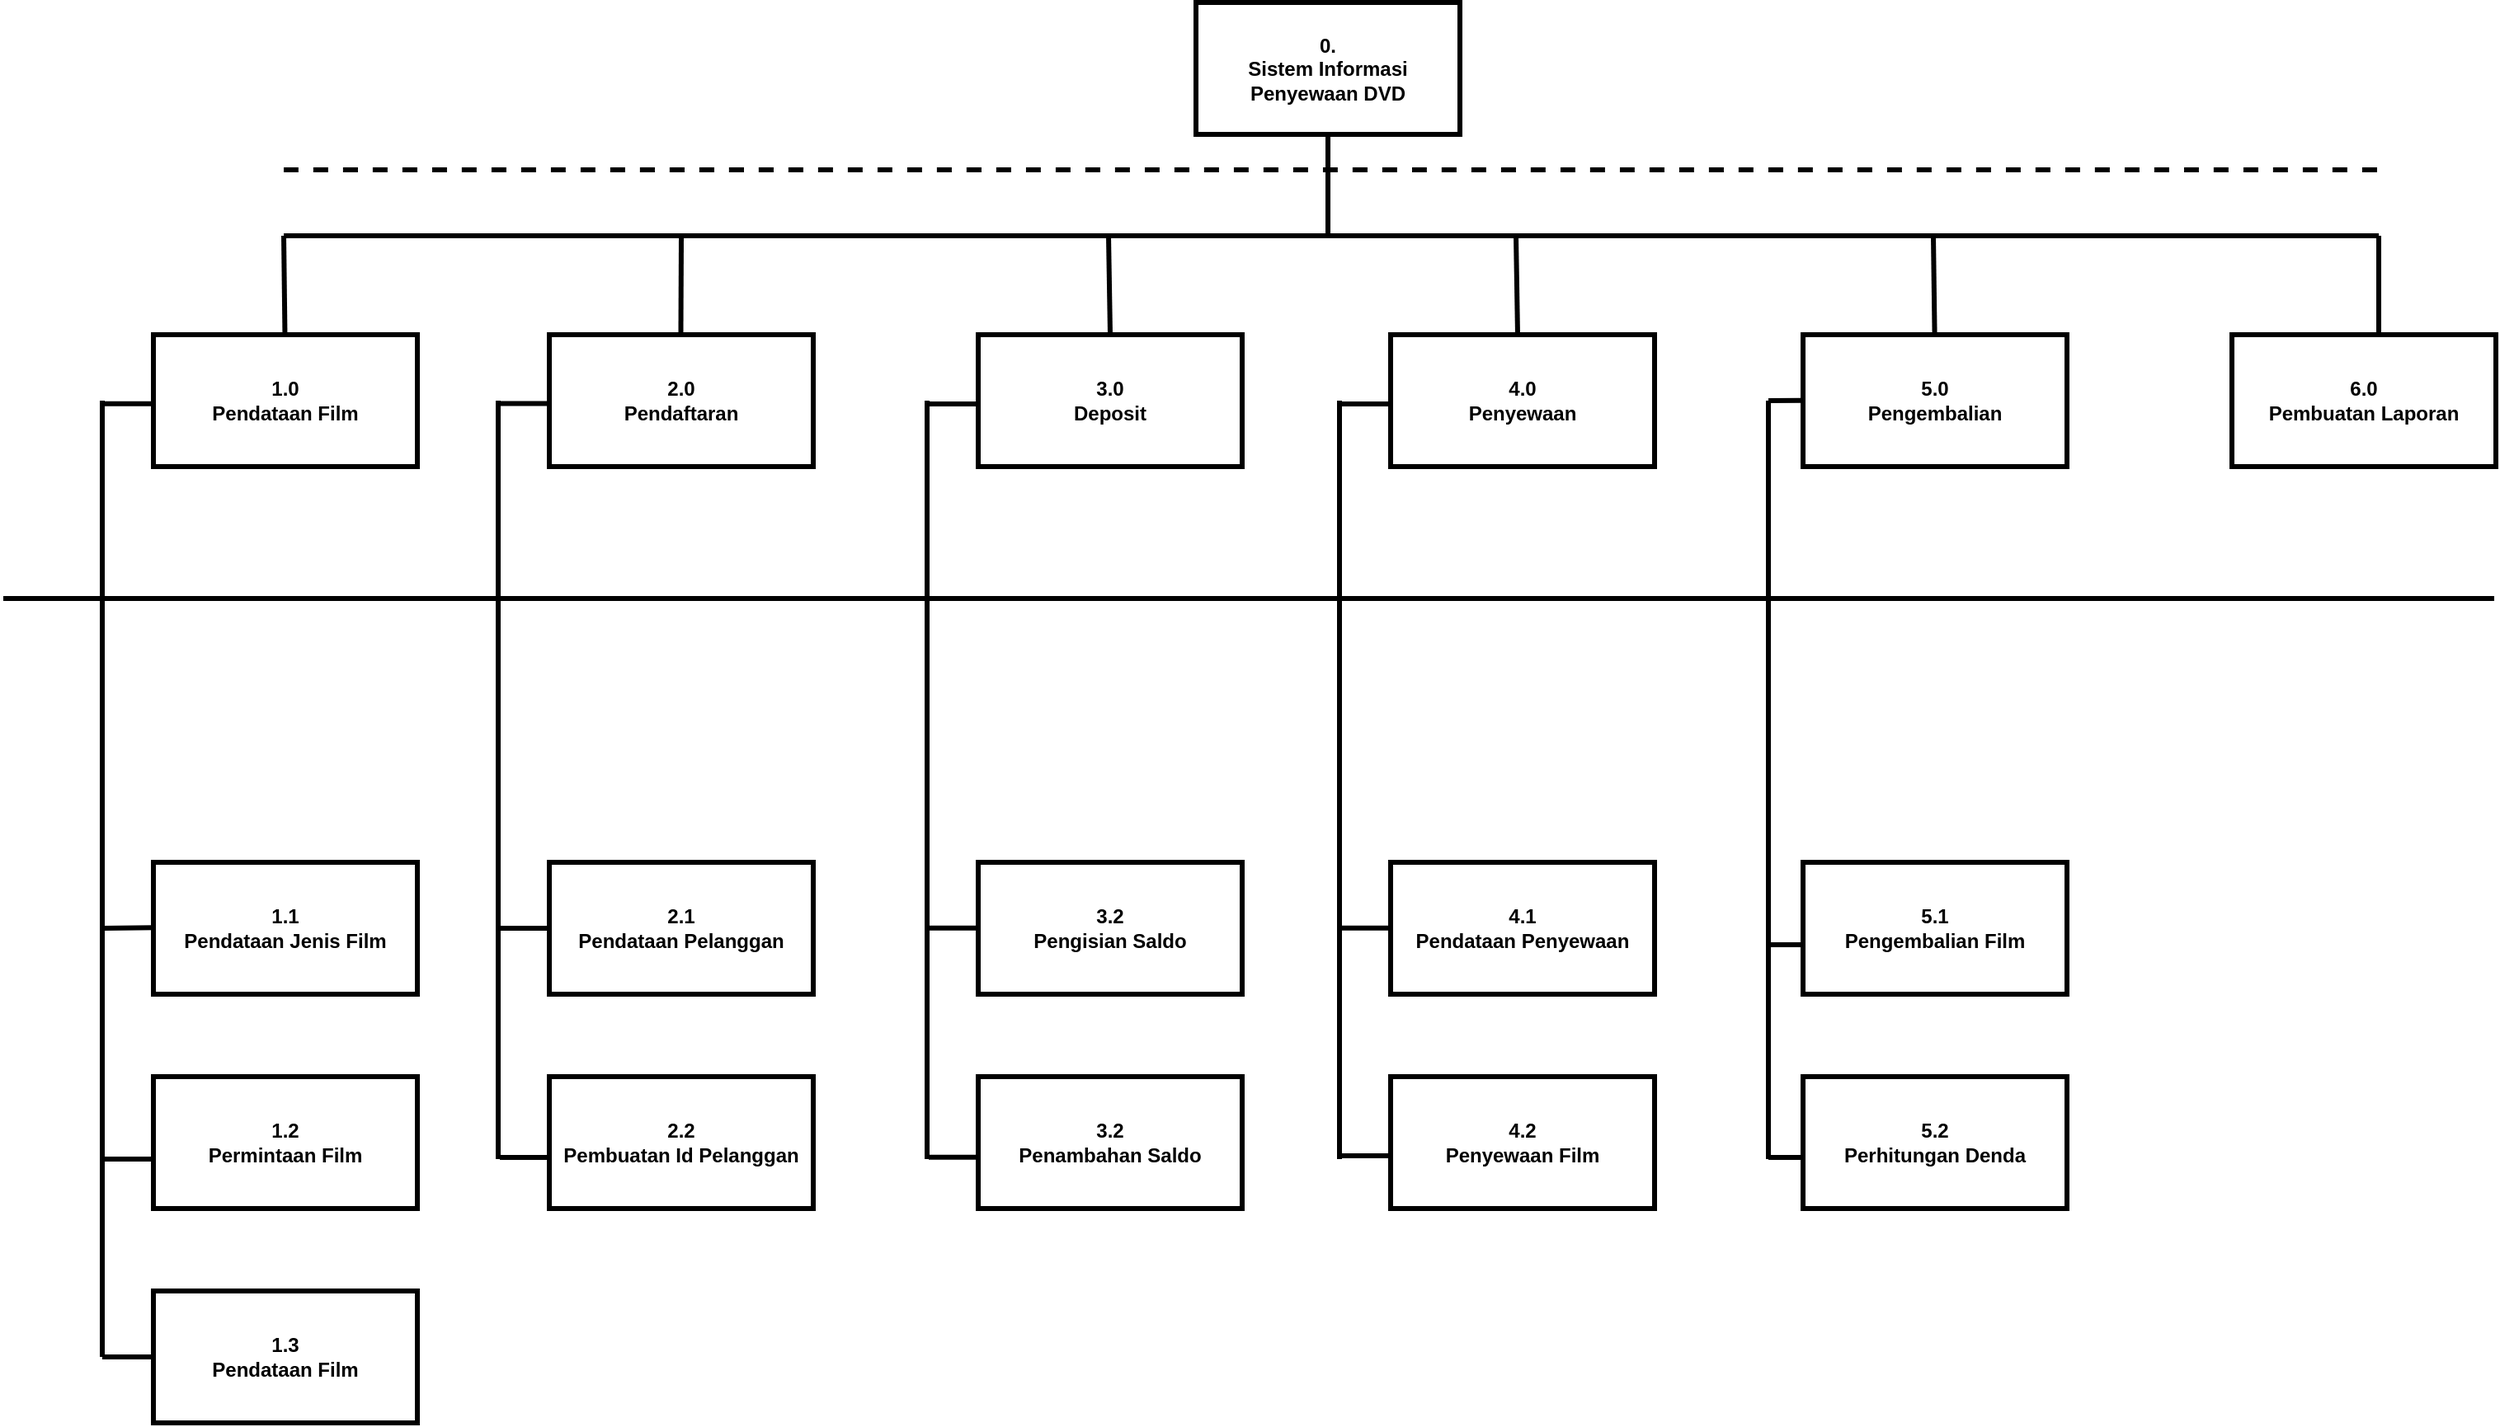 <mxfile version="17.4.0" type="github">
  <diagram name="Page-1" id="97916047-d0de-89f5-080d-49f4d83e522f">
    <mxGraphModel dx="3806" dy="1774" grid="1" gridSize="10" guides="1" tooltips="1" connect="1" arrows="1" fold="1" page="1" pageScale="1.5" pageWidth="1169" pageHeight="827" background="none" math="0" shadow="0">
      <root>
        <mxCell id="0" />
        <mxCell id="1" parent="0" />
        <mxCell id="2" value="CEO" style="rounded=1;fillColor=none;strokeColor=none;shadow=1;gradientColor=none;fontStyle=1;fontColor=#FFFFFF;fontSize=14;strokeWidth=3;" parent="1" vertex="1">
          <mxGeometry x="843" y="205.5" width="200" height="60" as="geometry" />
        </mxCell>
        <mxCell id="3" value="Deputy Director" style="rounded=1;fillColor=none;strokeColor=none;shadow=1;gradientColor=none;fontStyle=1;fontColor=#FFFFFF;fontSize=14;strokeWidth=3;" parent="1" vertex="1">
          <mxGeometry x="833" y="345.5" width="220" height="60" as="geometry" />
        </mxCell>
        <mxCell id="WE8A1NrM9itR784JBcD1-55" value="0.&lt;br&gt;Sistem Informasi Penyewaan DVD" style="rounded=0;whiteSpace=wrap;html=1;hachureGap=4;fillColor=default;fontStyle=1;strokeWidth=3;" parent="1" vertex="1">
          <mxGeometry x="863" y="178.5" width="160" height="80" as="geometry" />
        </mxCell>
        <mxCell id="WE8A1NrM9itR784JBcD1-56" value="3.0&lt;br&gt;Deposit" style="rounded=0;whiteSpace=wrap;html=1;hachureGap=4;fillColor=default;fontStyle=1;strokeWidth=3;" parent="1" vertex="1">
          <mxGeometry x="731" y="380" width="160" height="80" as="geometry" />
        </mxCell>
        <mxCell id="WE8A1NrM9itR784JBcD1-58" value="1.0&lt;br&gt;Pendataan Film" style="rounded=0;whiteSpace=wrap;html=1;hachureGap=4;fillColor=default;fontStyle=1;strokeWidth=3;" parent="1" vertex="1">
          <mxGeometry x="231" y="380" width="160" height="80" as="geometry" />
        </mxCell>
        <mxCell id="WE8A1NrM9itR784JBcD1-59" value="6.0&lt;br&gt;Pembuatan Laporan" style="rounded=0;whiteSpace=wrap;html=1;hachureGap=4;fillColor=default;fontStyle=1;strokeWidth=3;" parent="1" vertex="1">
          <mxGeometry x="1491" y="380" width="160" height="80" as="geometry" />
        </mxCell>
        <mxCell id="WE8A1NrM9itR784JBcD1-60" value="5.0&lt;br&gt;Pengembalian" style="rounded=0;whiteSpace=wrap;html=1;hachureGap=4;fillColor=default;fontStyle=1;strokeWidth=3;" parent="1" vertex="1">
          <mxGeometry x="1231" y="380" width="160" height="80" as="geometry" />
        </mxCell>
        <mxCell id="WE8A1NrM9itR784JBcD1-61" value="4.0&lt;br&gt;Penyewaan" style="rounded=0;whiteSpace=wrap;html=1;hachureGap=4;fillColor=default;fontStyle=1;strokeWidth=3;" parent="1" vertex="1">
          <mxGeometry x="981" y="380" width="160" height="80" as="geometry" />
        </mxCell>
        <mxCell id="WE8A1NrM9itR784JBcD1-62" value="2.0&lt;br&gt;Pendaftaran" style="rounded=0;whiteSpace=wrap;html=1;hachureGap=4;fillColor=default;fontStyle=1;strokeWidth=3;" parent="1" vertex="1">
          <mxGeometry x="471" y="380" width="160" height="80" as="geometry" />
        </mxCell>
        <mxCell id="WE8A1NrM9itR784JBcD1-75" value="" style="endArrow=none;html=1;rounded=0;fontSize=13;startSize=14;endSize=14;sourcePerimeterSpacing=8;targetPerimeterSpacing=8;curved=1;entryX=0.5;entryY=1;entryDx=0;entryDy=0;fontStyle=1;strokeWidth=3;" parent="1" edge="1">
          <mxGeometry width="50" height="50" relative="1" as="geometry">
            <mxPoint x="943" y="320" as="sourcePoint" />
            <mxPoint x="943" y="258.5" as="targetPoint" />
          </mxGeometry>
        </mxCell>
        <mxCell id="WE8A1NrM9itR784JBcD1-76" value="" style="endArrow=none;html=1;rounded=0;fontSize=13;startSize=14;endSize=14;sourcePerimeterSpacing=8;targetPerimeterSpacing=8;curved=1;fontStyle=1;strokeWidth=3;" parent="1" edge="1">
          <mxGeometry width="50" height="50" relative="1" as="geometry">
            <mxPoint x="1580" y="320" as="sourcePoint" />
            <mxPoint x="310" y="320" as="targetPoint" />
          </mxGeometry>
        </mxCell>
        <mxCell id="WE8A1NrM9itR784JBcD1-77" value="" style="endArrow=none;html=1;rounded=0;fontSize=13;startSize=14;endSize=14;sourcePerimeterSpacing=8;targetPerimeterSpacing=8;curved=1;fontStyle=1;strokeWidth=3;" parent="1" edge="1">
          <mxGeometry width="50" height="50" relative="1" as="geometry">
            <mxPoint x="310.73" y="380" as="sourcePoint" />
            <mxPoint x="310" y="320" as="targetPoint" />
          </mxGeometry>
        </mxCell>
        <mxCell id="WE8A1NrM9itR784JBcD1-78" value="" style="endArrow=none;html=1;rounded=0;fontSize=13;startSize=14;endSize=14;sourcePerimeterSpacing=8;targetPerimeterSpacing=8;curved=1;fontStyle=1;strokeWidth=3;" parent="1" edge="1">
          <mxGeometry width="50" height="50" relative="1" as="geometry">
            <mxPoint x="550.73" y="380" as="sourcePoint" />
            <mxPoint x="551" y="320" as="targetPoint" />
          </mxGeometry>
        </mxCell>
        <mxCell id="WE8A1NrM9itR784JBcD1-79" value="" style="endArrow=none;html=1;rounded=0;fontSize=13;startSize=14;endSize=14;sourcePerimeterSpacing=8;targetPerimeterSpacing=8;curved=1;fontStyle=1;strokeWidth=3;" parent="1" edge="1">
          <mxGeometry width="50" height="50" relative="1" as="geometry">
            <mxPoint x="1580.0" y="380" as="sourcePoint" />
            <mxPoint x="1580" y="320" as="targetPoint" />
          </mxGeometry>
        </mxCell>
        <mxCell id="WE8A1NrM9itR784JBcD1-80" value="" style="endArrow=none;html=1;rounded=0;fontSize=13;startSize=14;endSize=14;sourcePerimeterSpacing=8;targetPerimeterSpacing=8;curved=1;fontStyle=1;strokeWidth=3;" parent="1" edge="1">
          <mxGeometry width="50" height="50" relative="1" as="geometry">
            <mxPoint x="1310.8" y="380" as="sourcePoint" />
            <mxPoint x="1310" y="320" as="targetPoint" />
          </mxGeometry>
        </mxCell>
        <mxCell id="WE8A1NrM9itR784JBcD1-81" value="" style="endArrow=none;html=1;rounded=0;fontSize=13;startSize=14;endSize=14;sourcePerimeterSpacing=8;targetPerimeterSpacing=8;curved=1;exitX=0.25;exitY=0;exitDx=0;exitDy=0;fontStyle=1;strokeWidth=3;" parent="1" edge="1">
          <mxGeometry width="50" height="50" relative="1" as="geometry">
            <mxPoint x="1058" y="380" as="sourcePoint" />
            <mxPoint x="1057" y="320" as="targetPoint" />
          </mxGeometry>
        </mxCell>
        <mxCell id="WE8A1NrM9itR784JBcD1-82" value="" style="endArrow=none;html=1;rounded=0;fontSize=13;startSize=14;endSize=14;sourcePerimeterSpacing=8;targetPerimeterSpacing=8;curved=1;exitX=0.5;exitY=0;exitDx=0;exitDy=0;fontStyle=1;strokeWidth=3;" parent="1" source="WE8A1NrM9itR784JBcD1-56" edge="1">
          <mxGeometry width="50" height="50" relative="1" as="geometry">
            <mxPoint x="1003.0" y="380" as="sourcePoint" />
            <mxPoint x="810" y="320" as="targetPoint" />
          </mxGeometry>
        </mxCell>
        <mxCell id="WE8A1NrM9itR784JBcD1-83" value="1.1&lt;br&gt;Pendataan Jenis Film" style="rounded=0;whiteSpace=wrap;html=1;hachureGap=4;fillColor=default;fontStyle=1;strokeWidth=3;" parent="1" vertex="1">
          <mxGeometry x="231" y="700" width="160" height="80" as="geometry" />
        </mxCell>
        <mxCell id="WE8A1NrM9itR784JBcD1-84" value="1.3&lt;br&gt;Pendataan Film" style="rounded=0;whiteSpace=wrap;html=1;hachureGap=4;fillColor=default;fontStyle=1;strokeWidth=3;" parent="1" vertex="1">
          <mxGeometry x="231" y="960" width="160" height="80" as="geometry" />
        </mxCell>
        <mxCell id="WE8A1NrM9itR784JBcD1-85" value="1.2&lt;br&gt;Permintaan Film" style="rounded=0;whiteSpace=wrap;html=1;hachureGap=4;fillColor=default;fontStyle=1;strokeWidth=3;" parent="1" vertex="1">
          <mxGeometry x="231" y="830" width="160" height="80" as="geometry" />
        </mxCell>
        <mxCell id="WE8A1NrM9itR784JBcD1-86" value="2.1&lt;br&gt;Pendataan Pelanggan" style="rounded=0;whiteSpace=wrap;html=1;hachureGap=4;fillColor=default;fontStyle=1;strokeWidth=3;" parent="1" vertex="1">
          <mxGeometry x="471" y="700" width="160" height="80" as="geometry" />
        </mxCell>
        <mxCell id="WE8A1NrM9itR784JBcD1-87" value="2.2&lt;br&gt;Pembuatan Id Pelanggan" style="rounded=0;whiteSpace=wrap;html=1;hachureGap=4;fillColor=default;fontStyle=1;strokeWidth=3;" parent="1" vertex="1">
          <mxGeometry x="471" y="830" width="160" height="80" as="geometry" />
        </mxCell>
        <mxCell id="WE8A1NrM9itR784JBcD1-88" value="3.2&lt;br&gt;Pengisian Saldo" style="rounded=0;whiteSpace=wrap;html=1;hachureGap=4;fillColor=default;fontStyle=1;strokeWidth=3;" parent="1" vertex="1">
          <mxGeometry x="731" y="700" width="160" height="80" as="geometry" />
        </mxCell>
        <mxCell id="WE8A1NrM9itR784JBcD1-89" value="3.2&lt;br&gt;Penambahan Saldo" style="rounded=0;whiteSpace=wrap;html=1;hachureGap=4;fillColor=default;fontStyle=1;strokeWidth=3;" parent="1" vertex="1">
          <mxGeometry x="731" y="830" width="160" height="80" as="geometry" />
        </mxCell>
        <mxCell id="WE8A1NrM9itR784JBcD1-90" value="1.0&lt;br&gt;Pendataan Film" style="rounded=0;whiteSpace=wrap;html=1;hachureGap=4;fillColor=default;fontStyle=1;strokeWidth=3;" parent="1" vertex="1">
          <mxGeometry x="981" y="700" width="160" height="80" as="geometry" />
        </mxCell>
        <mxCell id="WE8A1NrM9itR784JBcD1-91" value="4.1&lt;br&gt;Pendataan Penyewaan" style="rounded=0;whiteSpace=wrap;html=1;hachureGap=4;fillColor=default;fontStyle=1;strokeWidth=3;" parent="1" vertex="1">
          <mxGeometry x="981" y="700" width="160" height="80" as="geometry" />
        </mxCell>
        <mxCell id="WE8A1NrM9itR784JBcD1-92" value="4.2&lt;br&gt;Penyewaan Film" style="rounded=0;whiteSpace=wrap;html=1;hachureGap=4;fillColor=default;fontStyle=1;strokeWidth=3;" parent="1" vertex="1">
          <mxGeometry x="981" y="830" width="160" height="80" as="geometry" />
        </mxCell>
        <mxCell id="WE8A1NrM9itR784JBcD1-93" value="5.1&lt;br&gt;Pengembalian Film" style="rounded=0;whiteSpace=wrap;html=1;hachureGap=4;fillColor=default;fontStyle=1;strokeWidth=3;" parent="1" vertex="1">
          <mxGeometry x="1231" y="700" width="160" height="80" as="geometry" />
        </mxCell>
        <mxCell id="WE8A1NrM9itR784JBcD1-94" value="5.2&lt;br&gt;Perhitungan Denda" style="rounded=0;whiteSpace=wrap;html=1;hachureGap=4;fillColor=default;fontStyle=1;strokeWidth=3;" parent="1" vertex="1">
          <mxGeometry x="1231" y="830" width="160" height="80" as="geometry" />
        </mxCell>
        <mxCell id="WE8A1NrM9itR784JBcD1-95" value="" style="endArrow=none;html=1;rounded=0;fontSize=13;startSize=14;endSize=14;sourcePerimeterSpacing=8;targetPerimeterSpacing=8;curved=1;fontStyle=1;strokeWidth=3;" parent="1" edge="1">
          <mxGeometry width="50" height="50" relative="1" as="geometry">
            <mxPoint x="200" y="1000" as="sourcePoint" />
            <mxPoint x="200" y="420" as="targetPoint" />
          </mxGeometry>
        </mxCell>
        <mxCell id="WE8A1NrM9itR784JBcD1-96" value="" style="endArrow=none;html=1;rounded=0;fontSize=13;startSize=14;endSize=14;sourcePerimeterSpacing=8;targetPerimeterSpacing=8;curved=1;fontStyle=1;strokeWidth=3;" parent="1" edge="1">
          <mxGeometry width="50" height="50" relative="1" as="geometry">
            <mxPoint x="200" y="880" as="sourcePoint" />
            <mxPoint x="230" y="880" as="targetPoint" />
          </mxGeometry>
        </mxCell>
        <mxCell id="WE8A1NrM9itR784JBcD1-97" value="" style="endArrow=none;html=1;rounded=0;fontSize=13;startSize=14;endSize=14;sourcePerimeterSpacing=8;targetPerimeterSpacing=8;curved=1;fontStyle=1;strokeWidth=3;exitX=0;exitY=0.5;exitDx=0;exitDy=0;" parent="1" edge="1" source="WE8A1NrM9itR784JBcD1-84">
          <mxGeometry width="50" height="50" relative="1" as="geometry">
            <mxPoint x="311.06" y="960" as="sourcePoint" />
            <mxPoint x="200" y="1000" as="targetPoint" />
          </mxGeometry>
        </mxCell>
        <mxCell id="WE8A1NrM9itR784JBcD1-98" value="" style="endArrow=none;html=1;rounded=0;fontSize=13;startSize=14;endSize=14;sourcePerimeterSpacing=8;targetPerimeterSpacing=8;curved=1;fontStyle=1;strokeWidth=3;" parent="1" edge="1">
          <mxGeometry width="50" height="50" relative="1" as="geometry">
            <mxPoint x="471" y="879" as="sourcePoint" />
            <mxPoint x="441" y="879" as="targetPoint" />
          </mxGeometry>
        </mxCell>
        <mxCell id="WE8A1NrM9itR784JBcD1-103" value="" style="endArrow=none;html=1;rounded=0;fontSize=13;startSize=14;endSize=14;sourcePerimeterSpacing=8;targetPerimeterSpacing=8;curved=1;entryX=0.5;entryY=1;entryDx=0;entryDy=0;fontStyle=1;strokeWidth=3;" parent="1" edge="1">
          <mxGeometry width="50" height="50" relative="1" as="geometry">
            <mxPoint x="700" y="880" as="sourcePoint" />
            <mxPoint x="700.0" y="420" as="targetPoint" />
          </mxGeometry>
        </mxCell>
        <mxCell id="WE8A1NrM9itR784JBcD1-104" value="" style="endArrow=none;html=1;rounded=0;fontSize=13;startSize=14;endSize=14;sourcePerimeterSpacing=8;targetPerimeterSpacing=8;curved=1;fontStyle=1;strokeWidth=3;" parent="1" edge="1">
          <mxGeometry width="50" height="50" relative="1" as="geometry">
            <mxPoint x="440" y="880" as="sourcePoint" />
            <mxPoint x="440" y="420" as="targetPoint" />
          </mxGeometry>
        </mxCell>
        <mxCell id="WE8A1NrM9itR784JBcD1-105" value="" style="endArrow=none;html=1;rounded=0;fontSize=13;startSize=14;endSize=14;sourcePerimeterSpacing=8;targetPerimeterSpacing=8;curved=1;entryX=0.5;entryY=1;entryDx=0;entryDy=0;fontStyle=1;strokeWidth=3;" parent="1" edge="1">
          <mxGeometry width="50" height="50" relative="1" as="geometry">
            <mxPoint x="950" y="880" as="sourcePoint" />
            <mxPoint x="950.0" y="420" as="targetPoint" />
          </mxGeometry>
        </mxCell>
        <mxCell id="WE8A1NrM9itR784JBcD1-106" value="" style="endArrow=none;html=1;rounded=0;fontSize=13;startSize=14;endSize=14;sourcePerimeterSpacing=8;targetPerimeterSpacing=8;curved=1;entryX=0.5;entryY=1;entryDx=0;entryDy=0;fontStyle=1;strokeWidth=3;" parent="1" edge="1">
          <mxGeometry width="50" height="50" relative="1" as="geometry">
            <mxPoint x="1210" y="880" as="sourcePoint" />
            <mxPoint x="1210" y="420" as="targetPoint" />
          </mxGeometry>
        </mxCell>
        <mxCell id="WE8A1NrM9itR784JBcD1-107" value="" style="endArrow=none;dashed=1;html=1;rounded=0;fontSize=13;startSize=14;endSize=14;sourcePerimeterSpacing=8;targetPerimeterSpacing=8;curved=1;fontStyle=1;strokeWidth=3;" parent="1" edge="1">
          <mxGeometry width="50" height="50" relative="1" as="geometry">
            <mxPoint x="310" y="280" as="sourcePoint" />
            <mxPoint x="1580" y="280" as="targetPoint" />
          </mxGeometry>
        </mxCell>
        <mxCell id="WE8A1NrM9itR784JBcD1-108" value="" style="endArrow=none;html=1;rounded=0;fontSize=13;startSize=14;endSize=14;sourcePerimeterSpacing=8;targetPerimeterSpacing=8;curved=1;fontStyle=1;strokeWidth=3;" parent="1" edge="1">
          <mxGeometry width="50" height="50" relative="1" as="geometry">
            <mxPoint x="140" y="540" as="sourcePoint" />
            <mxPoint x="1650" y="540" as="targetPoint" />
          </mxGeometry>
        </mxCell>
        <mxCell id="8NZKzY84PPoOiQ8WxDY7-3" value="" style="endArrow=none;html=1;rounded=0;fontSize=13;startSize=14;endSize=14;sourcePerimeterSpacing=8;targetPerimeterSpacing=8;curved=1;fontStyle=1;strokeWidth=3;" edge="1" parent="1">
          <mxGeometry width="50" height="50" relative="1" as="geometry">
            <mxPoint x="471" y="739.94" as="sourcePoint" />
            <mxPoint x="441" y="739.94" as="targetPoint" />
          </mxGeometry>
        </mxCell>
        <mxCell id="8NZKzY84PPoOiQ8WxDY7-4" value="" style="endArrow=none;html=1;rounded=0;fontSize=13;startSize=14;endSize=14;sourcePerimeterSpacing=8;targetPerimeterSpacing=8;curved=1;fontStyle=1;strokeWidth=3;" edge="1" parent="1">
          <mxGeometry width="50" height="50" relative="1" as="geometry">
            <mxPoint x="471" y="421.77" as="sourcePoint" />
            <mxPoint x="441" y="421.77" as="targetPoint" />
          </mxGeometry>
        </mxCell>
        <mxCell id="8NZKzY84PPoOiQ8WxDY7-5" value="" style="endArrow=none;html=1;rounded=0;fontSize=13;startSize=14;endSize=14;sourcePerimeterSpacing=8;targetPerimeterSpacing=8;curved=1;fontStyle=1;strokeWidth=3;" edge="1" parent="1">
          <mxGeometry width="50" height="50" relative="1" as="geometry">
            <mxPoint x="231" y="421.86" as="sourcePoint" />
            <mxPoint x="201" y="421.86" as="targetPoint" />
          </mxGeometry>
        </mxCell>
        <mxCell id="8NZKzY84PPoOiQ8WxDY7-6" value="" style="endArrow=none;html=1;rounded=0;fontSize=13;startSize=14;endSize=14;sourcePerimeterSpacing=8;targetPerimeterSpacing=8;curved=1;fontStyle=1;strokeWidth=3;" edge="1" parent="1">
          <mxGeometry width="50" height="50" relative="1" as="geometry">
            <mxPoint x="731" y="422" as="sourcePoint" />
            <mxPoint x="701" y="422" as="targetPoint" />
          </mxGeometry>
        </mxCell>
        <mxCell id="8NZKzY84PPoOiQ8WxDY7-7" value="" style="endArrow=none;html=1;rounded=0;fontSize=13;startSize=14;endSize=14;sourcePerimeterSpacing=8;targetPerimeterSpacing=8;curved=1;fontStyle=1;strokeWidth=3;" edge="1" parent="1">
          <mxGeometry width="50" height="50" relative="1" as="geometry">
            <mxPoint x="981" y="422" as="sourcePoint" />
            <mxPoint x="951" y="422" as="targetPoint" />
          </mxGeometry>
        </mxCell>
        <mxCell id="8NZKzY84PPoOiQ8WxDY7-8" value="" style="endArrow=none;html=1;rounded=0;fontSize=13;startSize=14;endSize=14;sourcePerimeterSpacing=8;targetPerimeterSpacing=8;curved=1;fontStyle=1;strokeWidth=3;" edge="1" parent="1">
          <mxGeometry width="50" height="50" relative="1" as="geometry">
            <mxPoint x="1231" y="419.86" as="sourcePoint" />
            <mxPoint x="1210" y="420" as="targetPoint" />
          </mxGeometry>
        </mxCell>
        <mxCell id="8NZKzY84PPoOiQ8WxDY7-9" value="" style="endArrow=none;html=1;rounded=0;fontSize=13;startSize=14;endSize=14;sourcePerimeterSpacing=8;targetPerimeterSpacing=8;curved=1;entryX=-0.018;entryY=0.616;entryDx=0;entryDy=0;fontStyle=1;strokeWidth=3;entryPerimeter=0;" edge="1" parent="1">
          <mxGeometry width="50" height="50" relative="1" as="geometry">
            <mxPoint x="200" y="740" as="sourcePoint" />
            <mxPoint x="231.0" y="739.64" as="targetPoint" />
          </mxGeometry>
        </mxCell>
        <mxCell id="8NZKzY84PPoOiQ8WxDY7-10" value="" style="endArrow=none;html=1;rounded=0;fontSize=13;startSize=14;endSize=14;sourcePerimeterSpacing=8;targetPerimeterSpacing=8;curved=1;fontStyle=1;strokeWidth=3;" edge="1" parent="1">
          <mxGeometry width="50" height="50" relative="1" as="geometry">
            <mxPoint x="731" y="739.87" as="sourcePoint" />
            <mxPoint x="701" y="739.87" as="targetPoint" />
          </mxGeometry>
        </mxCell>
        <mxCell id="8NZKzY84PPoOiQ8WxDY7-11" value="" style="endArrow=none;html=1;rounded=0;fontSize=13;startSize=14;endSize=14;sourcePerimeterSpacing=8;targetPerimeterSpacing=8;curved=1;fontStyle=1;strokeWidth=3;" edge="1" parent="1">
          <mxGeometry width="50" height="50" relative="1" as="geometry">
            <mxPoint x="731" y="878.87" as="sourcePoint" />
            <mxPoint x="701" y="878.87" as="targetPoint" />
          </mxGeometry>
        </mxCell>
        <mxCell id="8NZKzY84PPoOiQ8WxDY7-12" value="" style="endArrow=none;html=1;rounded=0;fontSize=13;startSize=14;endSize=14;sourcePerimeterSpacing=8;targetPerimeterSpacing=8;curved=1;fontStyle=1;strokeWidth=3;" edge="1" parent="1">
          <mxGeometry width="50" height="50" relative="1" as="geometry">
            <mxPoint x="981" y="878.0" as="sourcePoint" />
            <mxPoint x="951" y="878.0" as="targetPoint" />
          </mxGeometry>
        </mxCell>
        <mxCell id="8NZKzY84PPoOiQ8WxDY7-13" value="" style="endArrow=none;html=1;rounded=0;fontSize=13;startSize=14;endSize=14;sourcePerimeterSpacing=8;targetPerimeterSpacing=8;curved=1;fontStyle=1;strokeWidth=3;" edge="1" parent="1">
          <mxGeometry width="50" height="50" relative="1" as="geometry">
            <mxPoint x="981" y="739.84" as="sourcePoint" />
            <mxPoint x="951" y="739.84" as="targetPoint" />
          </mxGeometry>
        </mxCell>
        <mxCell id="8NZKzY84PPoOiQ8WxDY7-14" value="" style="endArrow=none;html=1;rounded=0;fontSize=13;startSize=14;endSize=14;sourcePerimeterSpacing=8;targetPerimeterSpacing=8;curved=1;fontStyle=1;strokeWidth=3;" edge="1" parent="1">
          <mxGeometry width="50" height="50" relative="1" as="geometry">
            <mxPoint x="1230" y="879" as="sourcePoint" />
            <mxPoint x="1210" y="879.0" as="targetPoint" />
          </mxGeometry>
        </mxCell>
        <mxCell id="8NZKzY84PPoOiQ8WxDY7-15" value="" style="endArrow=none;html=1;rounded=0;fontSize=13;startSize=14;endSize=14;sourcePerimeterSpacing=8;targetPerimeterSpacing=8;curved=1;fontStyle=1;strokeWidth=3;" edge="1" parent="1">
          <mxGeometry width="50" height="50" relative="1" as="geometry">
            <mxPoint x="1231" y="750.0" as="sourcePoint" />
            <mxPoint x="1210" y="750" as="targetPoint" />
          </mxGeometry>
        </mxCell>
      </root>
    </mxGraphModel>
  </diagram>
</mxfile>
